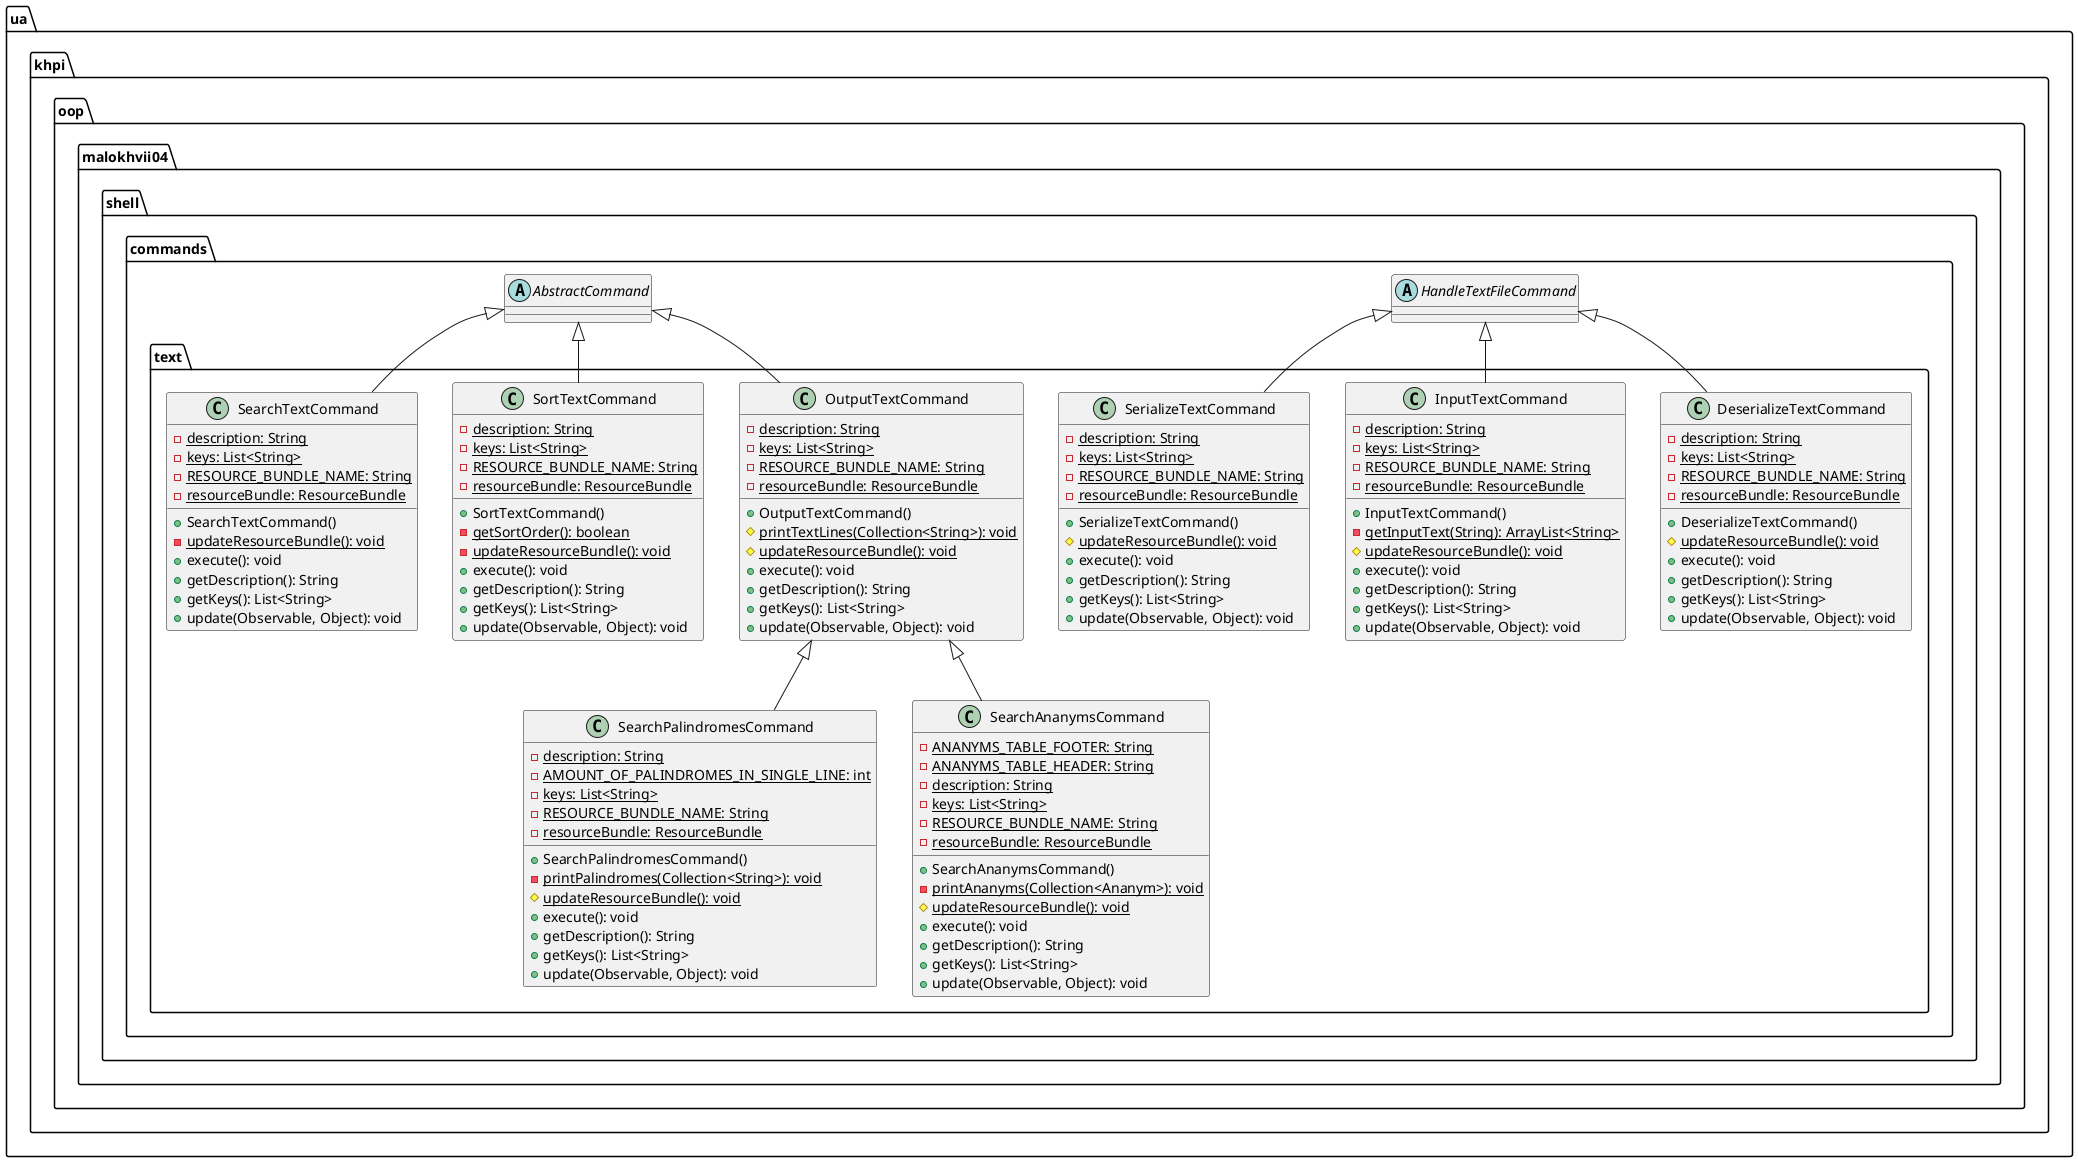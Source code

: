 @startuml

    namespace ua.khpi.oop.malokhvii04.shell.commands.text {

        class DeserializeTextCommand {
            {static} -description: String
            {static} -keys: List<String>
            {static} -RESOURCE_BUNDLE_NAME: String
            {static} -resourceBundle: ResourceBundle
            +DeserializeTextCommand()
            {static} #updateResourceBundle(): void
            +execute(): void
            +getDescription(): String
            +getKeys(): List<String>
            +update(Observable, Object): void
        }

        class SortTextCommand {
            {static} -description: String
            {static} -keys: List<String>
            {static} -RESOURCE_BUNDLE_NAME: String
            {static} -resourceBundle: ResourceBundle
            +SortTextCommand()
            {static} -getSortOrder(): boolean
            {static} -updateResourceBundle(): void
            +execute(): void
            +getDescription(): String
            +getKeys(): List<String>
            +update(Observable, Object): void
        }

        class SearchPalindromesCommand {
            {static} -description: String
            {static} -AMOUNT_OF_PALINDROMES_IN_SINGLE_LINE: int
            {static} -keys: List<String>
            {static} -RESOURCE_BUNDLE_NAME: String
            {static} -resourceBundle: ResourceBundle
            +SearchPalindromesCommand()
            {static} -printPalindromes(Collection<String>): void
            {static} #updateResourceBundle(): void
            +execute(): void
            +getDescription(): String
            +getKeys(): List<String>
            +update(Observable, Object): void
        }

        class SearchAnanymsCommand {
            {static} -ANANYMS_TABLE_FOOTER: String
            {static} -ANANYMS_TABLE_HEADER: String
            {static} -description: String
            {static} -keys: List<String>
            {static} -RESOURCE_BUNDLE_NAME: String
            {static} -resourceBundle: ResourceBundle
            +SearchAnanymsCommand()
            {static} -printAnanyms(Collection<Ananym>): void
            {static} #updateResourceBundle(): void
            +execute(): void
            +getDescription(): String
            +getKeys(): List<String>
            +update(Observable, Object): void
        }

        class SearchTextCommand {
            {static} -description: String
            {static} -keys: List<String>
            {static} -RESOURCE_BUNDLE_NAME: String
            {static} -resourceBundle: ResourceBundle
            +SearchTextCommand()
            {static} -updateResourceBundle(): void
            +execute(): void
            +getDescription(): String
            +getKeys(): List<String>
            +update(Observable, Object): void
        }

        class OutputTextCommand {
            {static} -description: String
            {static} -keys: List<String>
            {static} -RESOURCE_BUNDLE_NAME: String
            {static} -resourceBundle: ResourceBundle
            +OutputTextCommand()
            {static} #printTextLines(Collection<String>): void
            {static} #updateResourceBundle(): void
            +execute(): void
            +getDescription(): String
            +getKeys(): List<String>
            +update(Observable, Object): void
        }

        class InputTextCommand {
            {static} -description: String
            {static} -keys: List<String>
            {static} -RESOURCE_BUNDLE_NAME: String
            {static} -resourceBundle: ResourceBundle
            +InputTextCommand()
            {static} -getInputText(String): ArrayList<String>
            {static} #updateResourceBundle(): void
            +execute(): void
            +getDescription(): String
            +getKeys(): List<String>
            +update(Observable, Object): void
        }

        class SerializeTextCommand {
            {static} -description: String
            {static} -keys: List<String>
            {static} -RESOURCE_BUNDLE_NAME: String
            {static} -resourceBundle: ResourceBundle
            +SerializeTextCommand()
            {static} #updateResourceBundle(): void
            +execute(): void
            +getDescription(): String
            +getKeys(): List<String>
            +update(Observable, Object): void
        }

        abstract class ua.khpi.oop.malokhvii04.shell.commands.HandleTextFileCommand
        ua.khpi.oop.malokhvii04.shell.commands.HandleTextFileCommand <|-- DeserializeTextCommand

        abstract class ua.khpi.oop.malokhvii04.shell.commands.AbstractCommand
        ua.khpi.oop.malokhvii04.shell.commands.AbstractCommand <|-- SortTextCommand

        OutputTextCommand <|-- SearchPalindromesCommand

        OutputTextCommand <|-- SearchAnanymsCommand

        ua.khpi.oop.malokhvii04.shell.commands.AbstractCommand <|-- SearchTextCommand

        ua.khpi.oop.malokhvii04.shell.commands.AbstractCommand <|-- OutputTextCommand

        ua.khpi.oop.malokhvii04.shell.commands.HandleTextFileCommand <|-- InputTextCommand

        ua.khpi.oop.malokhvii04.shell.commands.HandleTextFileCommand <|-- SerializeTextCommand

    }

@enduml
